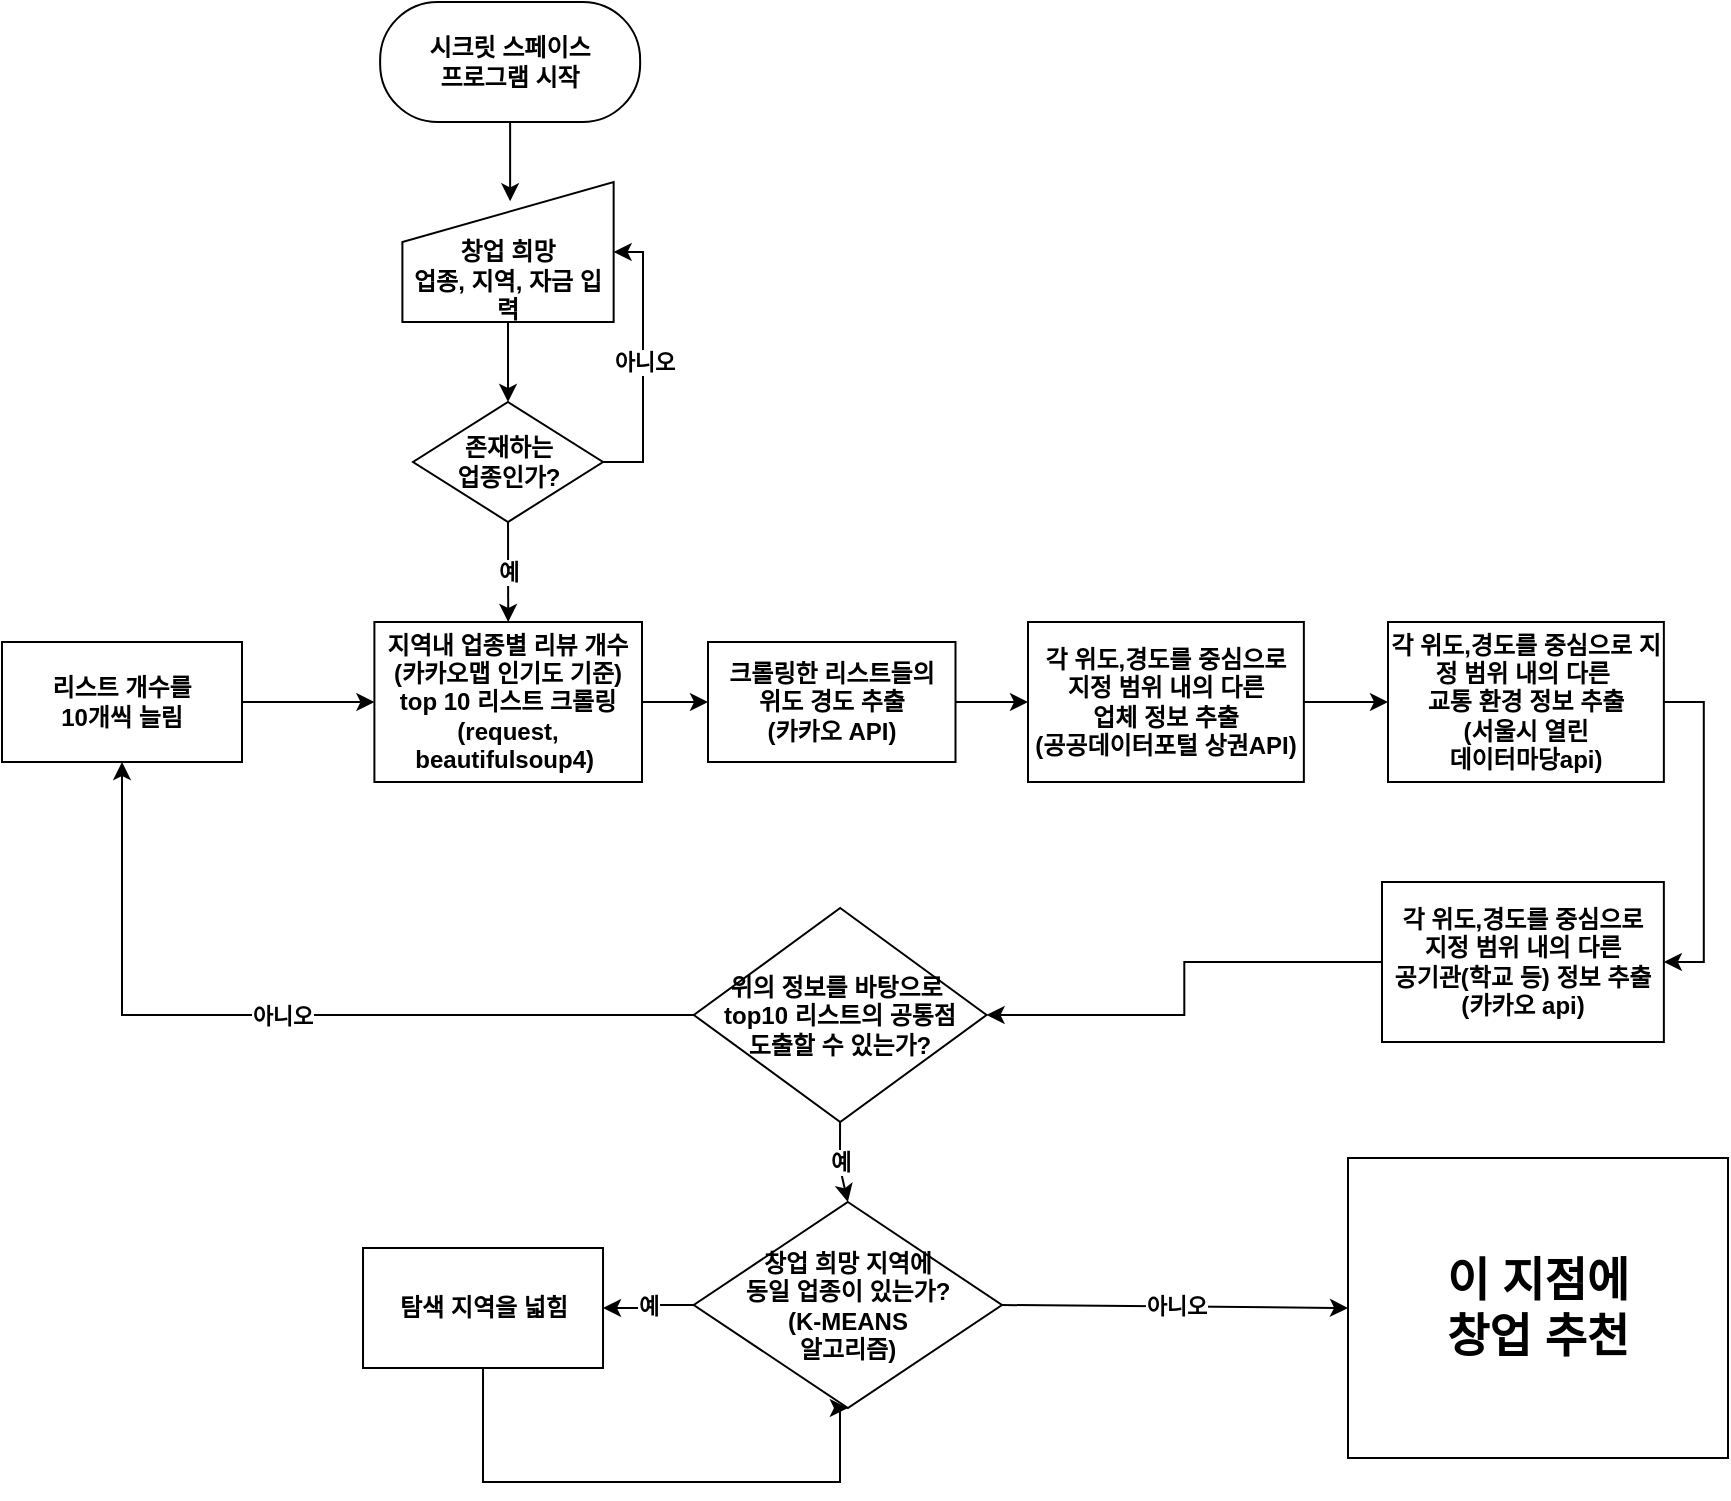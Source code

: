 <mxfile version="14.6.13" type="device"><diagram id="LgGcBF6WlI9VDyPFVvuE" name="Page-1"><mxGraphModel dx="1654" dy="759" grid="1" gridSize="10" guides="1" tooltips="1" connect="1" arrows="1" fold="1" page="1" pageScale="1" pageWidth="1169" pageHeight="827" math="0" shadow="0"><root><mxCell id="0"/><mxCell id="1" parent="0"/><mxCell id="zU20OHsSYh4Qxug64FQg-1" style="edgeStyle=orthogonalEdgeStyle;rounded=0;orthogonalLoop=1;jettySize=auto;html=1;exitX=0.5;exitY=1;exitDx=0;exitDy=0;entryX=0.51;entryY=0.138;entryDx=0;entryDy=0;entryPerimeter=0;fontStyle=1" parent="1" source="zU20OHsSYh4Qxug64FQg-2" target="zU20OHsSYh4Qxug64FQg-5" edge="1"><mxGeometry relative="1" as="geometry"/></mxCell><mxCell id="zU20OHsSYh4Qxug64FQg-2" value="시크릿 스페이스&lt;br&gt;프로그램 시작" style="rounded=1;whiteSpace=wrap;html=1;arcSize=48;fontStyle=1" parent="1" vertex="1"><mxGeometry x="249.07" y="70" width="130" height="60" as="geometry"/></mxCell><mxCell id="zU20OHsSYh4Qxug64FQg-3" value="아니오" style="edgeStyle=orthogonalEdgeStyle;rounded=0;orthogonalLoop=1;jettySize=auto;html=1;exitX=1;exitY=0.5;exitDx=0;exitDy=0;entryX=1;entryY=0.5;entryDx=0;entryDy=0;fontStyle=1" parent="1" source="zU20OHsSYh4Qxug64FQg-4" target="zU20OHsSYh4Qxug64FQg-5" edge="1"><mxGeometry relative="1" as="geometry"/></mxCell><mxCell id="zU20OHsSYh4Qxug64FQg-4" value="존재하는&lt;br&gt;업종인가?" style="rhombus;whiteSpace=wrap;html=1;fontStyle=1" parent="1" vertex="1"><mxGeometry x="265.51" y="270" width="95" height="60" as="geometry"/></mxCell><mxCell id="zU20OHsSYh4Qxug64FQg-5" value="&lt;span&gt;&lt;br&gt;&lt;br&gt;창업 희망&lt;/span&gt;&lt;br&gt;&lt;span&gt;업종, 지역, 자금&lt;/span&gt;&lt;span&gt;&amp;nbsp;입력&lt;/span&gt;" style="shape=manualInput;whiteSpace=wrap;html=1;fontStyle=1" parent="1" vertex="1"><mxGeometry x="260.2" y="160" width="105.62" height="70" as="geometry"/></mxCell><mxCell id="zU20OHsSYh4Qxug64FQg-6" value="" style="endArrow=classic;html=1;exitX=0.5;exitY=1;exitDx=0;exitDy=0;entryX=0.5;entryY=0;entryDx=0;entryDy=0;fontStyle=1" parent="1" source="zU20OHsSYh4Qxug64FQg-5" target="zU20OHsSYh4Qxug64FQg-4" edge="1"><mxGeometry width="50" height="50" relative="1" as="geometry"><mxPoint x="549.07" y="330" as="sourcePoint"/><mxPoint x="309.07" y="260" as="targetPoint"/></mxGeometry></mxCell><mxCell id="zU20OHsSYh4Qxug64FQg-7" value="지역내 업종별&amp;nbsp;리뷰 개수&lt;br&gt;(카카오맵 인기도 기준)&lt;br&gt;top 10 리스트 크롤링&lt;br&gt;(request, beautifulsoup4)&amp;nbsp;" style="rounded=0;whiteSpace=wrap;html=1;fontStyle=1" parent="1" vertex="1"><mxGeometry x="246.2" y="380" width="133.8" height="80" as="geometry"/></mxCell><mxCell id="zU20OHsSYh4Qxug64FQg-8" value="예" style="endArrow=classic;html=1;exitX=0.5;exitY=1;exitDx=0;exitDy=0;entryX=0.5;entryY=0;entryDx=0;entryDy=0;fontStyle=1" parent="1" source="zU20OHsSYh4Qxug64FQg-4" target="zU20OHsSYh4Qxug64FQg-7" edge="1"><mxGeometry width="50" height="50" relative="1" as="geometry"><mxPoint x="327.54" y="430" as="sourcePoint"/><mxPoint x="377.54" y="380" as="targetPoint"/></mxGeometry></mxCell><mxCell id="zU20OHsSYh4Qxug64FQg-14" value="크롤링한 리스트들의&lt;br&gt;위도 경도 추출&lt;br&gt;(카카오 API)" style="rounded=0;whiteSpace=wrap;html=1;fontStyle=1" parent="1" vertex="1"><mxGeometry x="413" y="390" width="123.75" height="60" as="geometry"/></mxCell><mxCell id="zU20OHsSYh4Qxug64FQg-17" value="각 위도,경도를 중심으로&lt;br&gt;지정 범위 내의 다른 &lt;br&gt;업체 정보 추출&lt;br&gt;(공공데이터포털 상권API)" style="rounded=0;whiteSpace=wrap;html=1;fontStyle=1" parent="1" vertex="1"><mxGeometry x="573" y="380" width="137.93" height="80" as="geometry"/></mxCell><mxCell id="XKAL6l9LS679HprjYPHc-2" style="edgeStyle=orthogonalEdgeStyle;rounded=0;orthogonalLoop=1;jettySize=auto;html=1;exitX=1;exitY=0.5;exitDx=0;exitDy=0;entryX=1;entryY=0.5;entryDx=0;entryDy=0;fontStyle=1" edge="1" parent="1" source="zU20OHsSYh4Qxug64FQg-18" target="zU20OHsSYh4Qxug64FQg-22"><mxGeometry relative="1" as="geometry"/></mxCell><mxCell id="zU20OHsSYh4Qxug64FQg-18" value="각 위도,경도를 중심으로 지정 범위 내의 다른&amp;nbsp;&lt;br&gt;교통 환경 정보 추출&lt;br&gt;(서울시 열린 &lt;br&gt;데이터마당api)" style="rounded=0;whiteSpace=wrap;html=1;fontStyle=1" parent="1" vertex="1"><mxGeometry x="753" y="380" width="137.93" height="80" as="geometry"/></mxCell><mxCell id="2jzHXlpu92TpERywgWJA-9" style="edgeStyle=orthogonalEdgeStyle;rounded=0;orthogonalLoop=1;jettySize=auto;html=1;exitX=0;exitY=0.5;exitDx=0;exitDy=0;entryX=1;entryY=0.5;entryDx=0;entryDy=0;fontStyle=1" parent="1" source="zU20OHsSYh4Qxug64FQg-22" target="zU20OHsSYh4Qxug64FQg-37" edge="1"><mxGeometry relative="1" as="geometry"/></mxCell><mxCell id="zU20OHsSYh4Qxug64FQg-22" value="각 위도,경도를 중심으로&lt;br&gt;&amp;nbsp;지정 범위 내의 다른&amp;nbsp;&lt;br&gt;공기관(학교 등)&amp;nbsp;정보 추출&lt;br&gt;(카카오 api)" style="rounded=0;whiteSpace=wrap;html=1;fontStyle=1" parent="1" vertex="1"><mxGeometry x="750" y="510" width="140.93" height="80" as="geometry"/></mxCell><mxCell id="zU20OHsSYh4Qxug64FQg-26" value="" style="endArrow=classic;html=1;fontStyle=1" parent="1" source="zU20OHsSYh4Qxug64FQg-14" target="zU20OHsSYh4Qxug64FQg-17" edge="1"><mxGeometry width="50" height="50" relative="1" as="geometry"><mxPoint x="683" y="490" as="sourcePoint"/><mxPoint x="733" y="440" as="targetPoint"/></mxGeometry></mxCell><mxCell id="zU20OHsSYh4Qxug64FQg-27" value="" style="endArrow=classic;html=1;exitX=1;exitY=0.5;exitDx=0;exitDy=0;fontStyle=1" parent="1" source="zU20OHsSYh4Qxug64FQg-7" target="zU20OHsSYh4Qxug64FQg-14" edge="1"><mxGeometry width="50" height="50" relative="1" as="geometry"><mxPoint x="683" y="490" as="sourcePoint"/><mxPoint x="733" y="440" as="targetPoint"/></mxGeometry></mxCell><mxCell id="zU20OHsSYh4Qxug64FQg-28" value="" style="endArrow=classic;html=1;exitX=1;exitY=0.5;exitDx=0;exitDy=0;entryX=0;entryY=0.5;entryDx=0;entryDy=0;fontStyle=1" parent="1" source="zU20OHsSYh4Qxug64FQg-17" target="zU20OHsSYh4Qxug64FQg-18" edge="1"><mxGeometry width="50" height="50" relative="1" as="geometry"><mxPoint x="683" y="490" as="sourcePoint"/><mxPoint x="733" y="440" as="targetPoint"/></mxGeometry></mxCell><mxCell id="2jzHXlpu92TpERywgWJA-8" value="아니오" style="edgeStyle=orthogonalEdgeStyle;rounded=0;orthogonalLoop=1;jettySize=auto;html=1;exitX=0;exitY=0.5;exitDx=0;exitDy=0;entryX=0.5;entryY=1;entryDx=0;entryDy=0;fontStyle=1" parent="1" source="zU20OHsSYh4Qxug64FQg-37" target="2jzHXlpu92TpERywgWJA-4" edge="1"><mxGeometry relative="1" as="geometry"/></mxCell><mxCell id="zU20OHsSYh4Qxug64FQg-37" value="&lt;span&gt;위의 정보를 바탕으로&amp;nbsp;&lt;/span&gt;&lt;br&gt;&lt;span&gt;top10 리스트의 공통점 &lt;br&gt;도출할 수 있는가?&lt;/span&gt;" style="rhombus;whiteSpace=wrap;html=1;fontStyle=1" parent="1" vertex="1"><mxGeometry x="405.9" y="523" width="146.39" height="107" as="geometry"/></mxCell><mxCell id="2jzHXlpu92TpERywgWJA-11" value="예" style="edgeStyle=orthogonalEdgeStyle;rounded=0;orthogonalLoop=1;jettySize=auto;html=1;exitX=0;exitY=0.5;exitDx=0;exitDy=0;entryX=1;entryY=0.5;entryDx=0;entryDy=0;fontStyle=1" parent="1" source="zU20OHsSYh4Qxug64FQg-38" target="2jzHXlpu92TpERywgWJA-10" edge="1"><mxGeometry relative="1" as="geometry"/></mxCell><mxCell id="zU20OHsSYh4Qxug64FQg-38" value="&lt;span&gt;창업 희망 지역에 &lt;br&gt;동일 업종이 있는가?&lt;br&gt;(K-MEANS&lt;br&gt;알고리즘)&lt;br&gt;&lt;/span&gt;" style="rhombus;whiteSpace=wrap;html=1;fontStyle=1" parent="1" vertex="1"><mxGeometry x="405.86" y="670" width="154.14" height="103" as="geometry"/></mxCell><mxCell id="zU20OHsSYh4Qxug64FQg-39" value="예" style="endArrow=classic;html=1;entryX=0.5;entryY=0;entryDx=0;entryDy=0;fontStyle=1" parent="1" source="zU20OHsSYh4Qxug64FQg-37" target="zU20OHsSYh4Qxug64FQg-38" edge="1"><mxGeometry width="50" height="50" relative="1" as="geometry"><mxPoint x="700" y="653" as="sourcePoint"/><mxPoint x="750" y="603" as="targetPoint"/><Array as="points"><mxPoint x="479" y="653"/></Array></mxGeometry></mxCell><mxCell id="zU20OHsSYh4Qxug64FQg-45" value="&lt;font style=&quot;font-size: 23px&quot;&gt;&lt;span&gt;이 지점에 &lt;br&gt;창업 추천&lt;/span&gt;&lt;/font&gt;" style="rounded=0;whiteSpace=wrap;html=1;fontStyle=1" parent="1" vertex="1"><mxGeometry x="733" y="648" width="190" height="150" as="geometry"/></mxCell><mxCell id="zU20OHsSYh4Qxug64FQg-46" value="d" style="endArrow=classic;html=1;exitX=1;exitY=0.5;exitDx=0;exitDy=0;entryX=0;entryY=0.5;entryDx=0;entryDy=0;fontStyle=1" parent="1" source="zU20OHsSYh4Qxug64FQg-38" target="zU20OHsSYh4Qxug64FQg-45" edge="1"><mxGeometry relative="1" as="geometry"><mxPoint x="670" y="493" as="sourcePoint"/><mxPoint x="770" y="493" as="targetPoint"/></mxGeometry></mxCell><mxCell id="zU20OHsSYh4Qxug64FQg-47" value="아니오" style="edgeLabel;resizable=0;html=1;align=center;verticalAlign=middle;fontStyle=1" parent="zU20OHsSYh4Qxug64FQg-46" connectable="0" vertex="1"><mxGeometry relative="1" as="geometry"/></mxCell><mxCell id="2jzHXlpu92TpERywgWJA-7" style="edgeStyle=orthogonalEdgeStyle;rounded=0;orthogonalLoop=1;jettySize=auto;html=1;exitX=1;exitY=0.5;exitDx=0;exitDy=0;fontStyle=1" parent="1" source="2jzHXlpu92TpERywgWJA-4" target="zU20OHsSYh4Qxug64FQg-7" edge="1"><mxGeometry relative="1" as="geometry"/></mxCell><mxCell id="2jzHXlpu92TpERywgWJA-4" value="리스트 개수를&lt;br&gt;10개씩 늘림" style="rounded=0;whiteSpace=wrap;html=1;fontStyle=1" parent="1" vertex="1"><mxGeometry x="60" y="390" width="120" height="60" as="geometry"/></mxCell><mxCell id="2jzHXlpu92TpERywgWJA-12" style="edgeStyle=orthogonalEdgeStyle;rounded=0;orthogonalLoop=1;jettySize=auto;html=1;exitX=0.5;exitY=1;exitDx=0;exitDy=0;entryX=0.5;entryY=1;entryDx=0;entryDy=0;fontStyle=1" parent="1" source="2jzHXlpu92TpERywgWJA-10" target="zU20OHsSYh4Qxug64FQg-38" edge="1"><mxGeometry relative="1" as="geometry"><Array as="points"><mxPoint x="301" y="810"/><mxPoint x="479" y="810"/></Array></mxGeometry></mxCell><mxCell id="2jzHXlpu92TpERywgWJA-10" value="탐색 지역을 넓힘" style="rounded=0;whiteSpace=wrap;html=1;fontStyle=1" parent="1" vertex="1"><mxGeometry x="240.51" y="693" width="120" height="60" as="geometry"/></mxCell></root></mxGraphModel></diagram></mxfile>